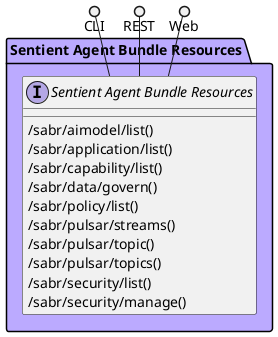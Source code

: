 @startuml



package "Sentient Agent Bundle Resources" #bbaaff {

    interface "Sentient Agent Bundle Resources" as i {
            /sabr/aimodel/list()
            /sabr/application/list()
            /sabr/capability/list()
            /sabr/data/govern()
            /sabr/policy/list()
            /sabr/pulsar/streams()
            /sabr/pulsar/topic()
            /sabr/pulsar/topics()
            /sabr/security/list()
            /sabr/security/manage()
    
    }
}

CLI ()-- i
REST ()-- i
Web ()-- i

package "Sentient Agent Bundle Resources" #bbaaff {
    
}



@enduml
